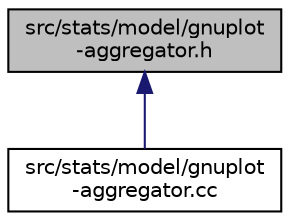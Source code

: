 digraph "src/stats/model/gnuplot-aggregator.h"
{
 // LATEX_PDF_SIZE
  edge [fontname="Helvetica",fontsize="10",labelfontname="Helvetica",labelfontsize="10"];
  node [fontname="Helvetica",fontsize="10",shape=record];
  Node1 [label="src/stats/model/gnuplot\l-aggregator.h",height=0.2,width=0.4,color="black", fillcolor="grey75", style="filled", fontcolor="black",tooltip=" "];
  Node1 -> Node2 [dir="back",color="midnightblue",fontsize="10",style="solid",fontname="Helvetica"];
  Node2 [label="src/stats/model/gnuplot\l-aggregator.cc",height=0.2,width=0.4,color="black", fillcolor="white", style="filled",URL="$gnuplot-aggregator_8cc.html",tooltip=" "];
}
